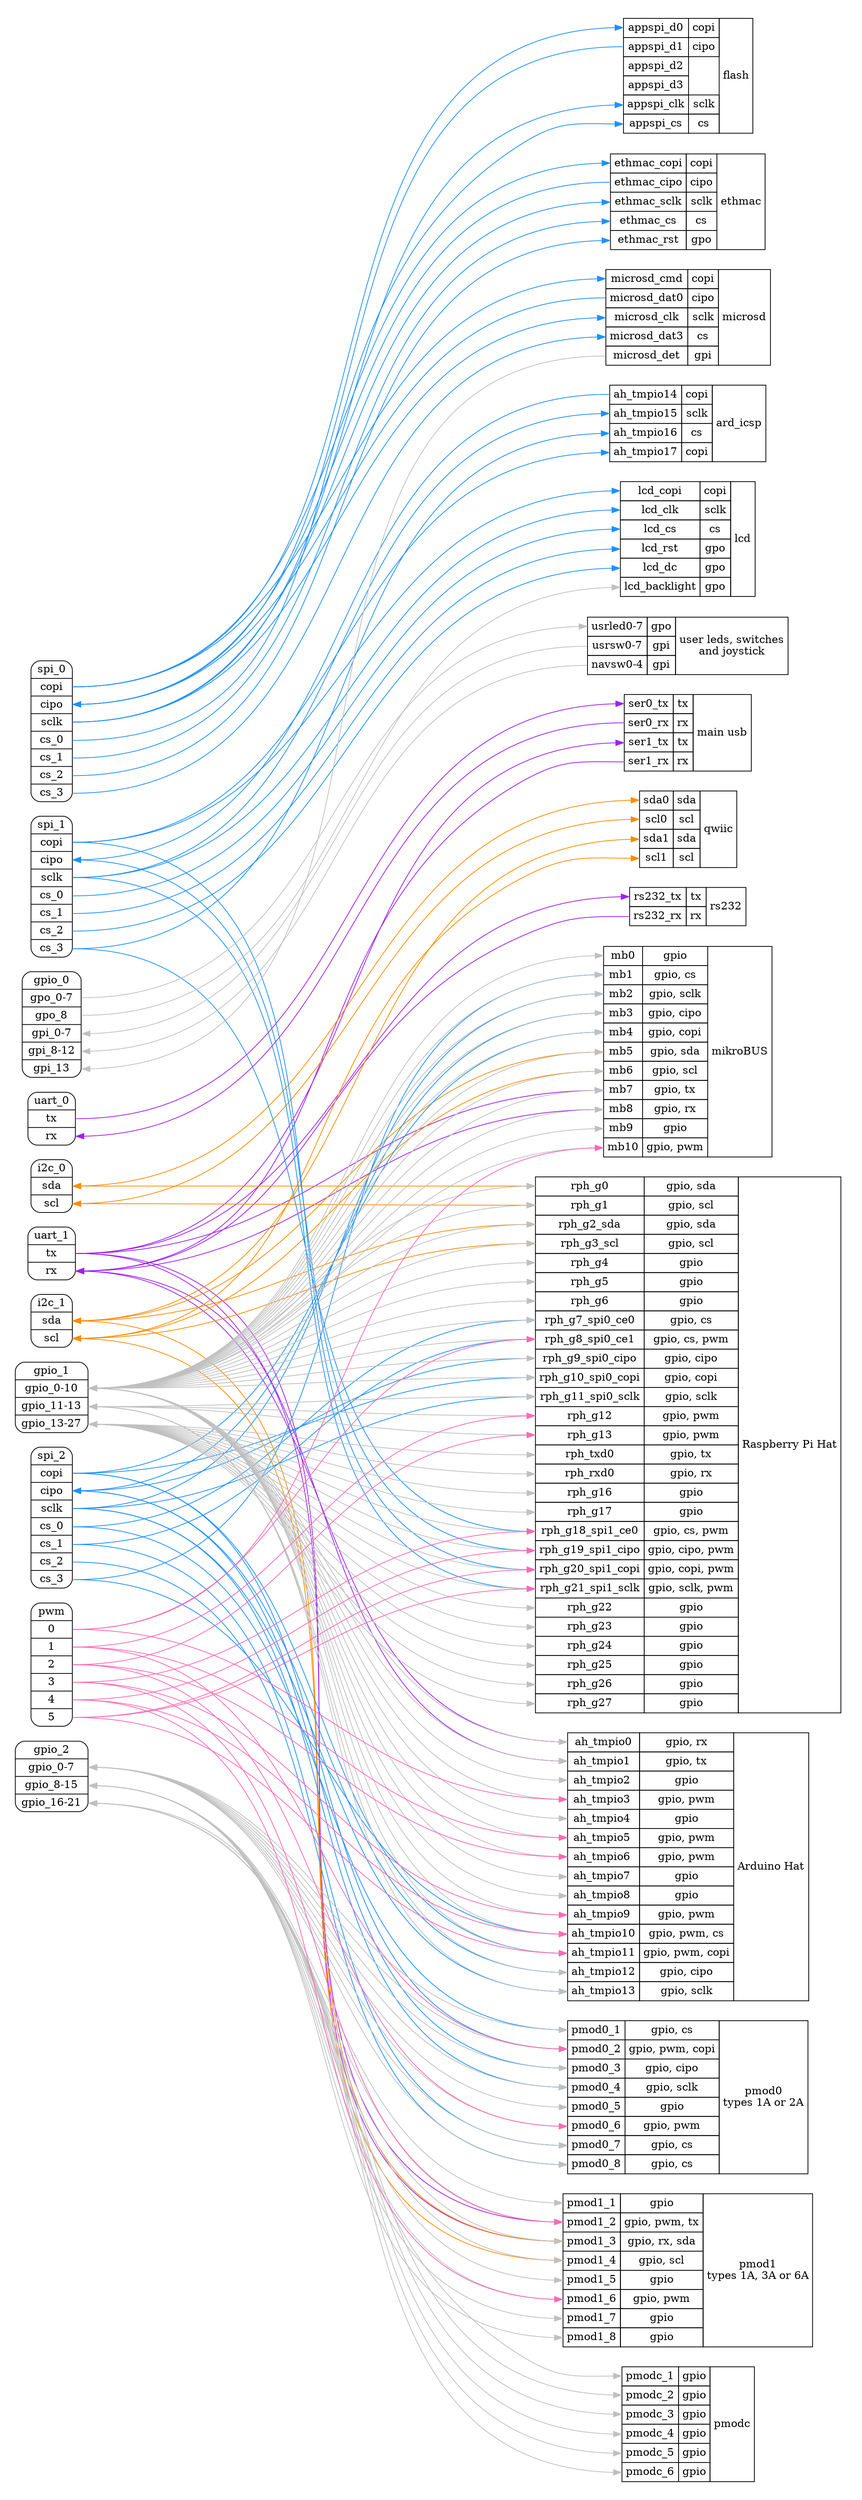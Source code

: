 digraph {
  rankdir=LR;
  ranksep=8;

  subgraph cluster_blocks {
    color = none;
    node [shape=Mrecord];

    uart_0 [label = "uart_0|<tx>tx|<rx>rx"]
    uart_1 [label = "uart_1|<tx>tx|<rx>rx"]

    i2c_0 [label = "i2c_0|<sda>sda|<scl>scl"]
    i2c_1 [label = "i2c_1|<sda>sda|<scl>scl"]

    // SPI for Flash, Ethernet & microSD
    spi_0 [label = "spi_0\
      |<copi>copi\
      |<cipo>cipo\
      |<sclk>sclk\
      |<cs_0>cs_0\
      |<cs_1>cs_1\
      |<cs_2>cs_2\
      |<cs_3>cs_3\
    "]

    // SPI for LCD, pi SPI1 & Arduino ICSP
    spi_1 [label = "spi_1\
      |<copi>copi\
      |<cipo>cipo\
      |<sclk>sclk\
      |<cs_0>cs_0\
      |<cs_1>cs_1\
      |<cs_2>cs_2\
      |<cs_3>cs_3\
    "]

    // SPI for everything else
    spi_2 [label = "spi_2\
      |<copi>copi\
      |<cipo>cipo\
      |<sclk>sclk\
      |<cs_0>cs_0\
      |<cs_1>cs_1\
      |<cs_2>cs_2\
      |<cs_3>cs_3\
    "]

    // Board GPIO
    gpio_0 [label = "gpio_0\
      |<gpo_0-7>gpo_0-7\
      |<gpo_8>gpo_8\
      |<gpi_0-7>gpi_0-7\
      |<gpi_8-12>gpi_8-12\
      |<gpi_13>gpi_13\
    "]

    // Hat GPIOs
    gpio_1 [label = "gpio_1\
      |<gpio_0-10>gpio_0-10\
      |<gpio_11-13>gpio_11-13\
      |<gpio_13-27>gpio_13-27\
    "]

    // Pmod GPIOs
    gpio_2 [label = "gpio_2\
      |<gpio_0-7>gpio_0-7\
      |<gpio_8-15>gpio_8-15\
      |<gpio_16-21>gpio_16-21\
    "]

    pwm [label = "pwm|<0>0|<1>1|<2>2|<3>3|<4>4|<5>5"]
  }

  subgraph cluster_nets {
    color = none;
    node [shape=none];
    usb [label=<
      <table border="0" cellborder="1" cellspacing="0" cellpadding="4">
        <tr>
          <td port="ser0_tx">ser0_tx</td><td>tx</td>
          <td rowspan="4">main usb</td>
        </tr>
        <tr><td port="ser0_rx">ser0_rx</td><td>rx</td></tr>
        <tr><td port="ser1_tx">ser1_tx</td><td>tx</td></tr>
        <tr><td port="ser1_rx">ser1_rx</td><td>rx</td></tr>
      </table>
    >];
    // missing rx485_{ro,de,ren,di}
    rs232 [label=<
      <table border="0" cellborder="1" cellspacing="0" cellpadding="4">
        <tr>
          <td port="tx">rs232_tx</td><td>tx</td>
          <td rowspan="2">rs232</td>
        </tr>
        <tr><td port="rx">rs232_rx</td><td>rx</td></tr>
      </table>
    >];

    qwiic [label=<
      <table border="0" cellborder="1" cellspacing="0" cellpadding="4">
        <tr>
          <td port="sda0">sda0</td><td>sda</td>
          <td rowspan="4">qwiic</td>
        </tr>
        <tr><td port="scl0">scl0</td><td>scl</td></tr>
        <tr><td port="sda1">sda1</td><td>sda</td></tr>
        <tr><td port="scl1">scl1</td><td>scl</td></tr>
      </table>
    >];

    appspi [label=<
      <table border="0" cellborder="1" cellspacing="0" cellpadding="4">
        <tr>
          <td port="d0">appspi_d0</td><td>copi</td>
          <td rowspan="6">flash</td>
        </tr>
        <tr><td port="d1">appspi_d1</td><td>cipo</td></tr>
        <tr><td port="d2">appspi_d2</td></tr>
        <tr><td port="d3">appspi_d3</td></tr>
        <tr><td port="clk">appspi_clk</td><td>sclk</td></tr>
        <tr><td port="cs">appspi_cs</td><td>cs</td></tr>
      </table>
    >];

    ethmac [label=<
      <table border="0" cellborder="1" cellspacing="0" cellpadding="4">
        <tr>
          <td port="copi">ethmac_copi</td><td>copi</td>
          <td rowspan="5">ethmac</td>
        </tr>
        <tr><td port="cipo">ethmac_cipo</td><td>cipo</td></tr>
        <tr><td port="sclk">ethmac_sclk</td><td>sclk</td></tr>
        <tr><td port="cs">ethmac_cs</td><td>cs</td></tr>
        <tr><td port="rst">ethmac_rst</td><td>gpo</td></tr>
      </table>
    >];

    lcd [label=<
      <table border="0" cellborder="1" cellspacing="0" cellpadding="4">
        <tr>
          <td port="copi">lcd_copi</td><td>copi</td>
          <td rowspan="6">lcd</td>
        </tr>
        <tr><td port="clk">lcd_clk</td><td>sclk</td></tr>
        <tr><td port="cs">lcd_cs</td><td>cs</td></tr>
        <tr><td port="rst">lcd_rst</td><td>gpo</td></tr>
        <tr><td port="dc">lcd_dc</td><td>gpo</td></tr>
        <tr><td port="backlight">lcd_backlight</td><td>gpo</td></tr>
      </table>
    >];

    ah_icsp [label=<
      <table border="0" cellborder="1" cellspacing="0" cellpadding="4">
        <tr>
          <td port="tmpio14">ah_tmpio14</td><td>copi</td>
          <td rowspan="4">ard_icsp</td>
        </tr>
        <tr><td port="tmpio15">ah_tmpio15</td><td>sclk</td></tr>
        <tr><td port="tmpio16">ah_tmpio16</td><td>cs</td></tr>
        <tr><td port="tmpio17">ah_tmpio17</td><td>copi</td></tr>
      </table>
    >];

    microsd [label=<
      <table border="0" cellborder="1" cellspacing="0" cellpadding="4">
        <tr>
          <td port="cmd">microsd_cmd</td><td>copi</td>
          <td rowspan="5">microsd</td>
        </tr>
        <tr><td port="dat0">microsd_dat0</td><td>cipo</td></tr>
        <tr><td port="clk">microsd_clk</td><td>sclk</td></tr>
        <tr><td port="dat3">microsd_dat3</td><td>cs</td></tr>
        <tr><td port="det">microsd_det</td><td>gpi</td></tr>
      </table>
    >];

    usr [label=<
      <table border="0" cellborder="1" cellspacing="0" cellpadding="4">
        <tr>
          <td port="led_0-7">usrled0-7</td><td>gpo</td>
          <td rowspan="3">user leds, switches<br/>and joystick</td>
        </tr>
        <tr><td port="sw_0-7">usrsw0-7</td><td>gpi</td></tr>
        <tr><td port="navsw_0-4">navsw0-4</td><td>gpi</td></tr>
      </table>
    >];

    pmod1 [label=<
      <table border="0" cellborder="1" cellspacing="0" cellpadding="4">
        <tr>
          <td port="1">pmod1_1</td><td>gpio</td>
          <td rowspan="8">pmod1<br/>types 1A, 3A or 6A</td>
        </tr>
        <tr><td port="2">pmod1_2</td><td>gpio, pwm, tx</td></tr>
        <tr><td port="3">pmod1_3</td><td>gpio, rx, sda</td></tr>
        <tr><td port="4">pmod1_4</td><td>gpio, scl</td></tr>
        <tr><td port="5">pmod1_5</td><td>gpio</td></tr>
        <tr><td port="6">pmod1_6</td><td>gpio, pwm</td></tr>
        <tr><td port="7">pmod1_7</td><td>gpio</td></tr>
        <tr><td port="8">pmod1_8</td><td>gpio</td></tr>
      </table>
    >];
    pmodc [label=<
      <table border="0" cellborder="1" cellspacing="0" cellpadding="4">
        <tr>
          <td port="1">pmodc_1</td><td>gpio</td>
          <td rowspan="6">pmodc</td>
        </tr>
        <tr><td port="2">pmodc_2</td><td>gpio</td></tr>
        <tr><td port="3">pmodc_3</td><td>gpio</td></tr>
        <tr><td port="4">pmodc_4</td><td>gpio</td></tr>
        <tr><td port="5">pmodc_5</td><td>gpio</td></tr>
        <tr><td port="6">pmodc_6</td><td>gpio</td></tr>
      </table>
    >];
    pmod0 [label=<
      <table border="0" cellborder="1" cellspacing="0" cellpadding="4">
        <tr>
          <td port="1">pmod0_1</td><td>gpio, cs</td>
          <td rowspan="8">pmod0<br/>types 1A or 2A</td>
        </tr>
        <tr><td port="2">pmod0_2</td><td>gpio, pwm, copi</td></tr>
        <tr><td port="3">pmod0_3</td><td>gpio, cipo</td></tr>
        <tr><td port="4">pmod0_4</td><td>gpio, sclk</td></tr>
        <tr><td port="5">pmod0_5</td><td>gpio</td></tr>
        <tr><td port="6">pmod0_6</td><td>gpio, pwm</td></tr>
        <tr><td port="7">pmod0_7</td><td>gpio, cs</td></tr>
        <tr><td port="8">pmod0_8</td><td>gpio, cs</td></tr>
      </table>
    >];

    mb [label=<
      <table border="0" cellborder="1" cellspacing="0" cellpadding="4">
        <tr>
          <td port="0">mb0</td><td>gpio</td>
          <td rowspan="11">mikroBUS</td>
        </tr>
        <tr><td port="1" >mb1 </td><td>gpio, cs</td></tr>
        <tr><td port="2" >mb2 </td><td>gpio, sclk</td></tr>
        <tr><td port="3" >mb3 </td><td>gpio, cipo</td></tr>
        <tr><td port="4" >mb4 </td><td>gpio, copi</td></tr>
        <tr><td port="5" >mb5 </td><td>gpio, sda</td></tr>
        <tr><td port="6" >mb6 </td><td>gpio, scl</td></tr>
        <tr><td port="7" >mb7 </td><td>gpio, tx</td></tr>
        <tr><td port="8" >mb8 </td><td>gpio, rx</td></tr>
        <tr><td port="9" >mb9 </td><td>gpio</td></tr>
        <tr><td port="10">mb10</td><td>gpio, pwm</td></tr>
      </table>
    >];

    ah [label=<
      <table border="0" cellborder="1" cellspacing="0" cellpadding="4">
        <tr>
          <td port="tmpio0">ah_tmpio0</td><td>gpio, rx</td>
          <td rowspan="14">Arduino Hat</td>
        </tr>
        <tr><td port="tmpio1" >ah_tmpio1 </td><td>gpio, tx</td></tr>
        <tr><td port="tmpio2" >ah_tmpio2 </td><td>gpio</td></tr>
        <tr><td port="tmpio3" >ah_tmpio3 </td><td>gpio, pwm</td></tr>
        <tr><td port="tmpio4" >ah_tmpio4 </td><td>gpio</td></tr>
        <tr><td port="tmpio5" >ah_tmpio5 </td><td>gpio, pwm</td></tr>
        <tr><td port="tmpio6" >ah_tmpio6 </td><td>gpio, pwm</td></tr>
        <tr><td port="tmpio7" >ah_tmpio7 </td><td>gpio</td></tr>
        <tr><td port="tmpio8" >ah_tmpio8 </td><td>gpio</td></tr>
        <tr><td port="tmpio9" >ah_tmpio9 </td><td>gpio, pwm</td></tr>
        <tr><td port="tmpio10">ah_tmpio10</td><td>gpio, pwm, cs</td></tr>
        <tr><td port="tmpio11">ah_tmpio11</td><td>gpio, pwm, copi</td></tr>
        <tr><td port="tmpio12">ah_tmpio12</td><td>gpio, cipo</td></tr>
        <tr><td port="tmpio13">ah_tmpio13</td><td>gpio, sclk</td></tr>
        // Note: the arduino hat SDA and SCL pins are connected to qwiic:sda0 and qwiic:scl0
      </table>
    >];

    rph [label=<
      <table border="0" cellborder="1" cellspacing="0" cellpadding="4">
        <tr>
          <td port="g0">rph_g0</td><td>gpio, sda</td>
          <td rowspan="28">Raspberry Pi Hat</td>
        </tr>
        <tr><td port="g1"           >rph_g1</td><td>gpio, scl</td></tr>
        <tr><td port="g2_sda"       >rph_g2_sda</td><td>gpio, sda</td></tr>
        <tr><td port="g3_scl"       >rph_g3_scl</td><td>gpio, scl</td></tr>
        <tr><td port="g4"           >rph_g4</td><td>gpio</td></tr>
        <tr><td port="g5"           >rph_g5</td><td>gpio</td></tr>
        <tr><td port="g6"           >rph_g6</td><td>gpio</td></tr>
        <tr><td port="g7_spi0_ce0"  >rph_g7_spi0_ce0</td><td>gpio, cs</td></tr>
        <tr><td port="g8_spi0_ce1"  >rph_g8_spi0_ce1</td><td>gpio, cs, pwm</td></tr>
        <tr><td port="g9_spi0_cipo" >rph_g9_spi0_cipo</td><td>gpio, cipo</td></tr>
        <tr><td port="g10_spi0_copi">rph_g10_spi0_copi</td><td>gpio, copi</td></tr>
        <tr><td port="g11_spi0_sclk">rph_g11_spi0_sclk</td><td>gpio, sclk</td></tr>
        <tr><td port="g12">rph_g12</td><td>gpio, pwm</td></tr>
        <tr><td port="g13">rph_g13</td><td>gpio, pwm</td></tr>
        <tr><td port="txd0">rph_txd0</td><td>gpio, tx</td></tr>
        <tr><td port="rxd0">rph_rxd0</td><td>gpio, rx</td></tr>
        <tr><td port="g16">rph_g16</td><td>gpio</td></tr>
        <tr><td port="g17">rph_g17</td><td>gpio</td></tr>
        <tr><td port="g18_spi1_ce0">rph_g18_spi1_ce0</td><td>gpio, cs, pwm</td></tr>
        <tr><td port="g19_spi1_cipo">rph_g19_spi1_cipo</td><td>gpio, cipo, pwm</td></tr>
        <tr><td port="g20_spi1_copi">rph_g20_spi1_copi</td><td>gpio, copi, pwm</td></tr>
        <tr><td port="g21_spi1_sclk">rph_g21_spi1_sclk</td><td>gpio, sclk, pwm</td></tr>
        <tr><td port="g22">rph_g22</td><td>gpio</td></tr>
        <tr><td port="g23">rph_g23</td><td>gpio</td></tr>
        <tr><td port="g24">rph_g24</td><td>gpio</td></tr>
        <tr><td port="g25">rph_g25</td><td>gpio</td></tr>
        <tr><td port="g26">rph_g26</td><td>gpio</td></tr>
        <tr><td port="g27">rph_g27</td><td>gpio</td></tr>
      </table>
    >];
  }

  // Uarts
  edge [dir=forward color=purple];
  uart_0:tx -> usb:ser0_tx;
  uart_0:rx -> usb:ser0_rx [dir=back];

  uart_1:tx -> usb:ser1_tx;
  uart_1:rx -> usb:ser1_rx [dir=back];

  uart_1:tx -> rs232:tx;
  uart_1:rx -> rs232:rx [dir=back];

  uart_1:tx -> pmod1:2;
  uart_1:rx -> pmod1:3 [dir=back];

  uart_1:tx -> mb:7;
  uart_1:rx -> mb:8 [dir=back];

  uart_1:tx -> ah:tmpio1;
  uart_1:rx -> ah:tmpio0 [dir=back];

  // I2Cs
  edge [dir=both color=darkorange];
  i2c_0:sda -> qwiic:sda0;
  i2c_0:scl -> qwiic:scl0;

  i2c_0:sda -> rph:g0;
  i2c_0:scl -> rph:g1;

  i2c_1:sda -> qwiic:sda1;
  i2c_1:scl -> qwiic:scl1;

  i2c_1:sda -> mb:5;
  i2c_1:scl -> mb:6;

  i2c_1:sda -> rph:g2_sda;
  i2c_1:scl -> rph:g3_scl;

  i2c_1:sda -> pmod1:3;
  i2c_1:scl -> pmod1:4;

  // SPI
  edge [dir=forward color=dodgerblue];

  spi_0:copi -> appspi:d0;
  spi_0:cipo -> appspi:d1 [dir=back];
  spi_0:sclk -> appspi:clk;
  spi_0:cs_0 -> appspi:cs;

  spi_0:copi -> ethmac:copi;
  spi_0:cipo -> ethmac:cipo [dir=back];
  spi_0:sclk -> ethmac:sclk;
  spi_0:cs_1 -> ethmac:cs;
  spi_0:cs_2 -> ethmac:rst;

  spi_0:copi -> microsd:cmd;
  spi_0:cipo -> microsd:dat0 [dir=back];
  spi_0:sclk -> microsd:clk;
  spi_0:cs_3 -> microsd:dat3;

  spi_1:copi -> lcd:copi;
  spi_1:sclk -> lcd:clk;
  spi_1:cs_0 -> lcd:cs;
  spi_1:cs_1 -> lcd:rst;
  spi_1:cs_2 -> lcd:dc;

  spi_1:copi -> ah_icsp:tmpio17;
  spi_1:cipo -> ah_icsp:tmpio14 [dir=back];
  spi_1:sclk -> ah_icsp:tmpio15;
  spi_1:cs_3 -> ah_icsp:tmpio16;

  spi_1:copi -> rph:g20_spi1_copi;
  spi_1:cipo -> rph:g19_spi1_cipo [dir=back];
  spi_1:sclk -> rph:g21_spi1_sclk;
  spi_1:cs_3 -> rph:g18_spi1_ce0;

  spi_2:copi -> rph:g10_spi0_copi;
  spi_2:cipo -> rph:g9_spi0_cipo [dir=back];
  spi_2:sclk -> rph:g11_spi0_sclk;
  spi_2:cs_0 -> rph:g7_spi0_ce0;
  spi_2:cs_1 -> rph:g8_spi0_ce1;

  spi_2:copi -> pmod0:2;
  spi_2:cipo -> pmod0:3 [dir=back];
  spi_2:sclk -> pmod0:4;
  spi_2:cs_0 -> pmod0:1;
  spi_2:cs_1 -> pmod0:7;
  spi_2:cs_2 -> pmod0:8;

  spi_2:copi -> ah:tmpio11;
  spi_2:cipo -> ah:tmpio12 [dir=back];
  spi_2:sclk -> ah:tmpio13;
  spi_2:cs_3 -> ah:tmpio10;

  spi_2:copi -> mb:4;
  spi_2:cipo -> mb:3 [dir=back];
  spi_2:sclk -> mb:2;
  spi_2:cs_3 -> mb:1;


  // PWM
  edge [dir=forward color=hotpink];
  pwm:0 -> mb:10;

  pwm:1 -> pmod0:2;
  pwm:2 -> pmod0:6;

  pwm:3 -> pmod1:2;
  pwm:4 -> pmod1:6;

  pwm:0 -> ah:tmpio3;
  pwm:1 -> ah:tmpio5;
  pwm:2 -> ah:tmpio6;
  pwm:3 -> ah:tmpio9;
  pwm:4 -> ah:tmpio10;
  pwm:5 -> ah:tmpio11;

  pwm:0 -> rph:g8_spi0_ce1;
  pwm:1 -> rph:g12;
  pwm:2 -> rph:g13;
  pwm:3 -> rph:g18_spi1_ce0;
  pwm:4 -> rph:g19_spi1_cipo;
  pwm:5 -> rph:g20_spi1_copi;
  pwm:5 -> rph:g21_spi1_sclk;

  // GPIOs
  edge [dir=forward color=grey];
  gpio_0:"gpo_0-7" -> usr:"led_0-7"
  gpio_0:"gpo_8" -> lcd:backlight

  edge [dir=back color=grey];
  gpio_0:"gpi_0-7" -> usr:"sw_0-7"
  gpio_0:"gpi_8-12" -> usr:"navsw_0-4"
  gpio_0:"gpi_13" -> microsd:det

  edge [dir=both color=grey];
  gpio_1:"gpio_0-10" -> mb:0;
  gpio_1:"gpio_0-10" -> mb:1;
  gpio_1:"gpio_0-10" -> mb:2;
  gpio_1:"gpio_0-10" -> mb:3;
  gpio_1:"gpio_0-10" -> mb:4;
  gpio_1:"gpio_0-10" -> mb:5;
  gpio_1:"gpio_0-10" -> mb:6;
  gpio_1:"gpio_0-10" -> mb:7;
  gpio_1:"gpio_0-10" -> mb:8;
  gpio_1:"gpio_0-10" -> mb:9;
  gpio_1:"gpio_0-10" -> mb:10;

  gpio_1:"gpio_0-10" -> ah:tmpio0;
  gpio_1:"gpio_0-10" -> ah:tmpio1;
  gpio_1:"gpio_0-10" -> ah:tmpio2;
  gpio_1:"gpio_0-10" -> ah:tmpio3;
  gpio_1:"gpio_0-10" -> ah:tmpio4;
  gpio_1:"gpio_0-10" -> ah:tmpio5;
  gpio_1:"gpio_0-10" -> ah:tmpio6;
  gpio_1:"gpio_0-10" -> ah:tmpio7;
  gpio_1:"gpio_0-10" -> ah:tmpio8;
  gpio_1:"gpio_0-10" -> ah:tmpio9;
  gpio_1:"gpio_0-10" -> ah:tmpio10;
  gpio_1:"gpio_11-13" -> ah:tmpio11;
  gpio_1:"gpio_11-13" -> ah:tmpio12;
  gpio_1:"gpio_11-13" -> ah:tmpio13;

  gpio_1:"gpio_0-10" -> rph:g0;
  gpio_1:"gpio_0-10" -> rph:g1;
  gpio_1:"gpio_0-10" -> rph:g2_sda;
  gpio_1:"gpio_0-10" -> rph:g3_scl;
  gpio_1:"gpio_0-10" -> rph:g4;
  gpio_1:"gpio_0-10" -> rph:g5;
  gpio_1:"gpio_0-10" -> rph:g6;
  gpio_1:"gpio_0-10" -> rph:g7_spi0_ce0;
  gpio_1:"gpio_0-10" -> rph:g8_spi0_ce1;
  gpio_1:"gpio_0-10" -> rph:g9_spi0_cipo;
  gpio_1:"gpio_0-10" -> rph:g10_spi0_copi;
  gpio_1:"gpio_11-13" -> rph:g11_spi0_sclk;
  gpio_1:"gpio_11-13" -> rph:g12;
  gpio_1:"gpio_11-13" -> rph:g13;
  gpio_1:"gpio_13-27" -> rph:txd0;
  gpio_1:"gpio_13-27" -> rph:rxd0;
  gpio_1:"gpio_13-27" -> rph:g16;
  gpio_1:"gpio_13-27" -> rph:g17;
  gpio_1:"gpio_13-27" -> rph:g18_spi1_ce0;
  gpio_1:"gpio_13-27" -> rph:g19_spi1_cipo;
  gpio_1:"gpio_13-27" -> rph:g20_spi1_copi;
  gpio_1:"gpio_13-27" -> rph:g21_spi1_sclk;
  gpio_1:"gpio_13-27" -> rph:g22;
  gpio_1:"gpio_13-27" -> rph:g23;
  gpio_1:"gpio_13-27" -> rph:g24;
  gpio_1:"gpio_13-27" -> rph:g25;
  gpio_1:"gpio_13-27" -> rph:g26;
  gpio_1:"gpio_13-27" -> rph:g27;

  gpio_2:"gpio_0-7" -> pmod0:1;
  gpio_2:"gpio_0-7" -> pmod0:2;
  gpio_2:"gpio_0-7" -> pmod0:3;
  gpio_2:"gpio_0-7" -> pmod0:4;
  gpio_2:"gpio_0-7" -> pmod0:5;
  gpio_2:"gpio_0-7" -> pmod0:6;
  gpio_2:"gpio_0-7" -> pmod0:7;
  gpio_2:"gpio_0-7" -> pmod0:8;

  gpio_2:"gpio_8-15" -> pmod1:1;
  gpio_2:"gpio_8-15" -> pmod1:2;
  gpio_2:"gpio_8-15" -> pmod1:3;
  gpio_2:"gpio_8-15" -> pmod1:4;
  gpio_2:"gpio_8-15" -> pmod1:5;
  gpio_2:"gpio_8-15" -> pmod1:6;
  gpio_2:"gpio_8-15" -> pmod1:7;
  gpio_2:"gpio_8-15" -> pmod1:8;

  gpio_2:"gpio_16-21" -> pmodc:1;
  gpio_2:"gpio_16-21" -> pmodc:2;
  gpio_2:"gpio_16-21" -> pmodc:3;
  gpio_2:"gpio_16-21" -> pmodc:4;
  gpio_2:"gpio_16-21" -> pmodc:5;
  gpio_2:"gpio_16-21" -> pmodc:6;
}
